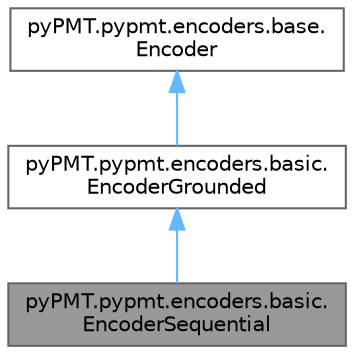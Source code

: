 digraph "pyPMT.pypmt.encoders.basic.EncoderSequential"
{
 // LATEX_PDF_SIZE
  bgcolor="transparent";
  edge [fontname=Helvetica,fontsize=10,labelfontname=Helvetica,labelfontsize=10];
  node [fontname=Helvetica,fontsize=10,shape=box,height=0.2,width=0.4];
  Node1 [id="Node000001",label="pyPMT.pypmt.encoders.basic.\lEncoderSequential",height=0.2,width=0.4,color="gray40", fillcolor="grey60", style="filled", fontcolor="black",tooltip=" "];
  Node2 -> Node1 [id="edge1_Node000001_Node000002",dir="back",color="steelblue1",style="solid",tooltip=" "];
  Node2 [id="Node000002",label="pyPMT.pypmt.encoders.basic.\lEncoderGrounded",height=0.2,width=0.4,color="gray40", fillcolor="white", style="filled",URL="$classpyPMT_1_1pypmt_1_1encoders_1_1basic_1_1EncoderGrounded.html",tooltip="As its filename implies, it's the most basic encoding you can imagine."];
  Node3 -> Node2 [id="edge2_Node000002_Node000003",dir="back",color="steelblue1",style="solid",tooltip=" "];
  Node3 [id="Node000003",label="pyPMT.pypmt.encoders.base.\lEncoder",height=0.2,width=0.4,color="gray40", fillcolor="white", style="filled",URL="$classpyPMT_1_1pypmt_1_1encoders_1_1base_1_1Encoder.html",tooltip="The main role of an Encoder is to receive a Unified Planning task and produce a SMT encoding."];
}
